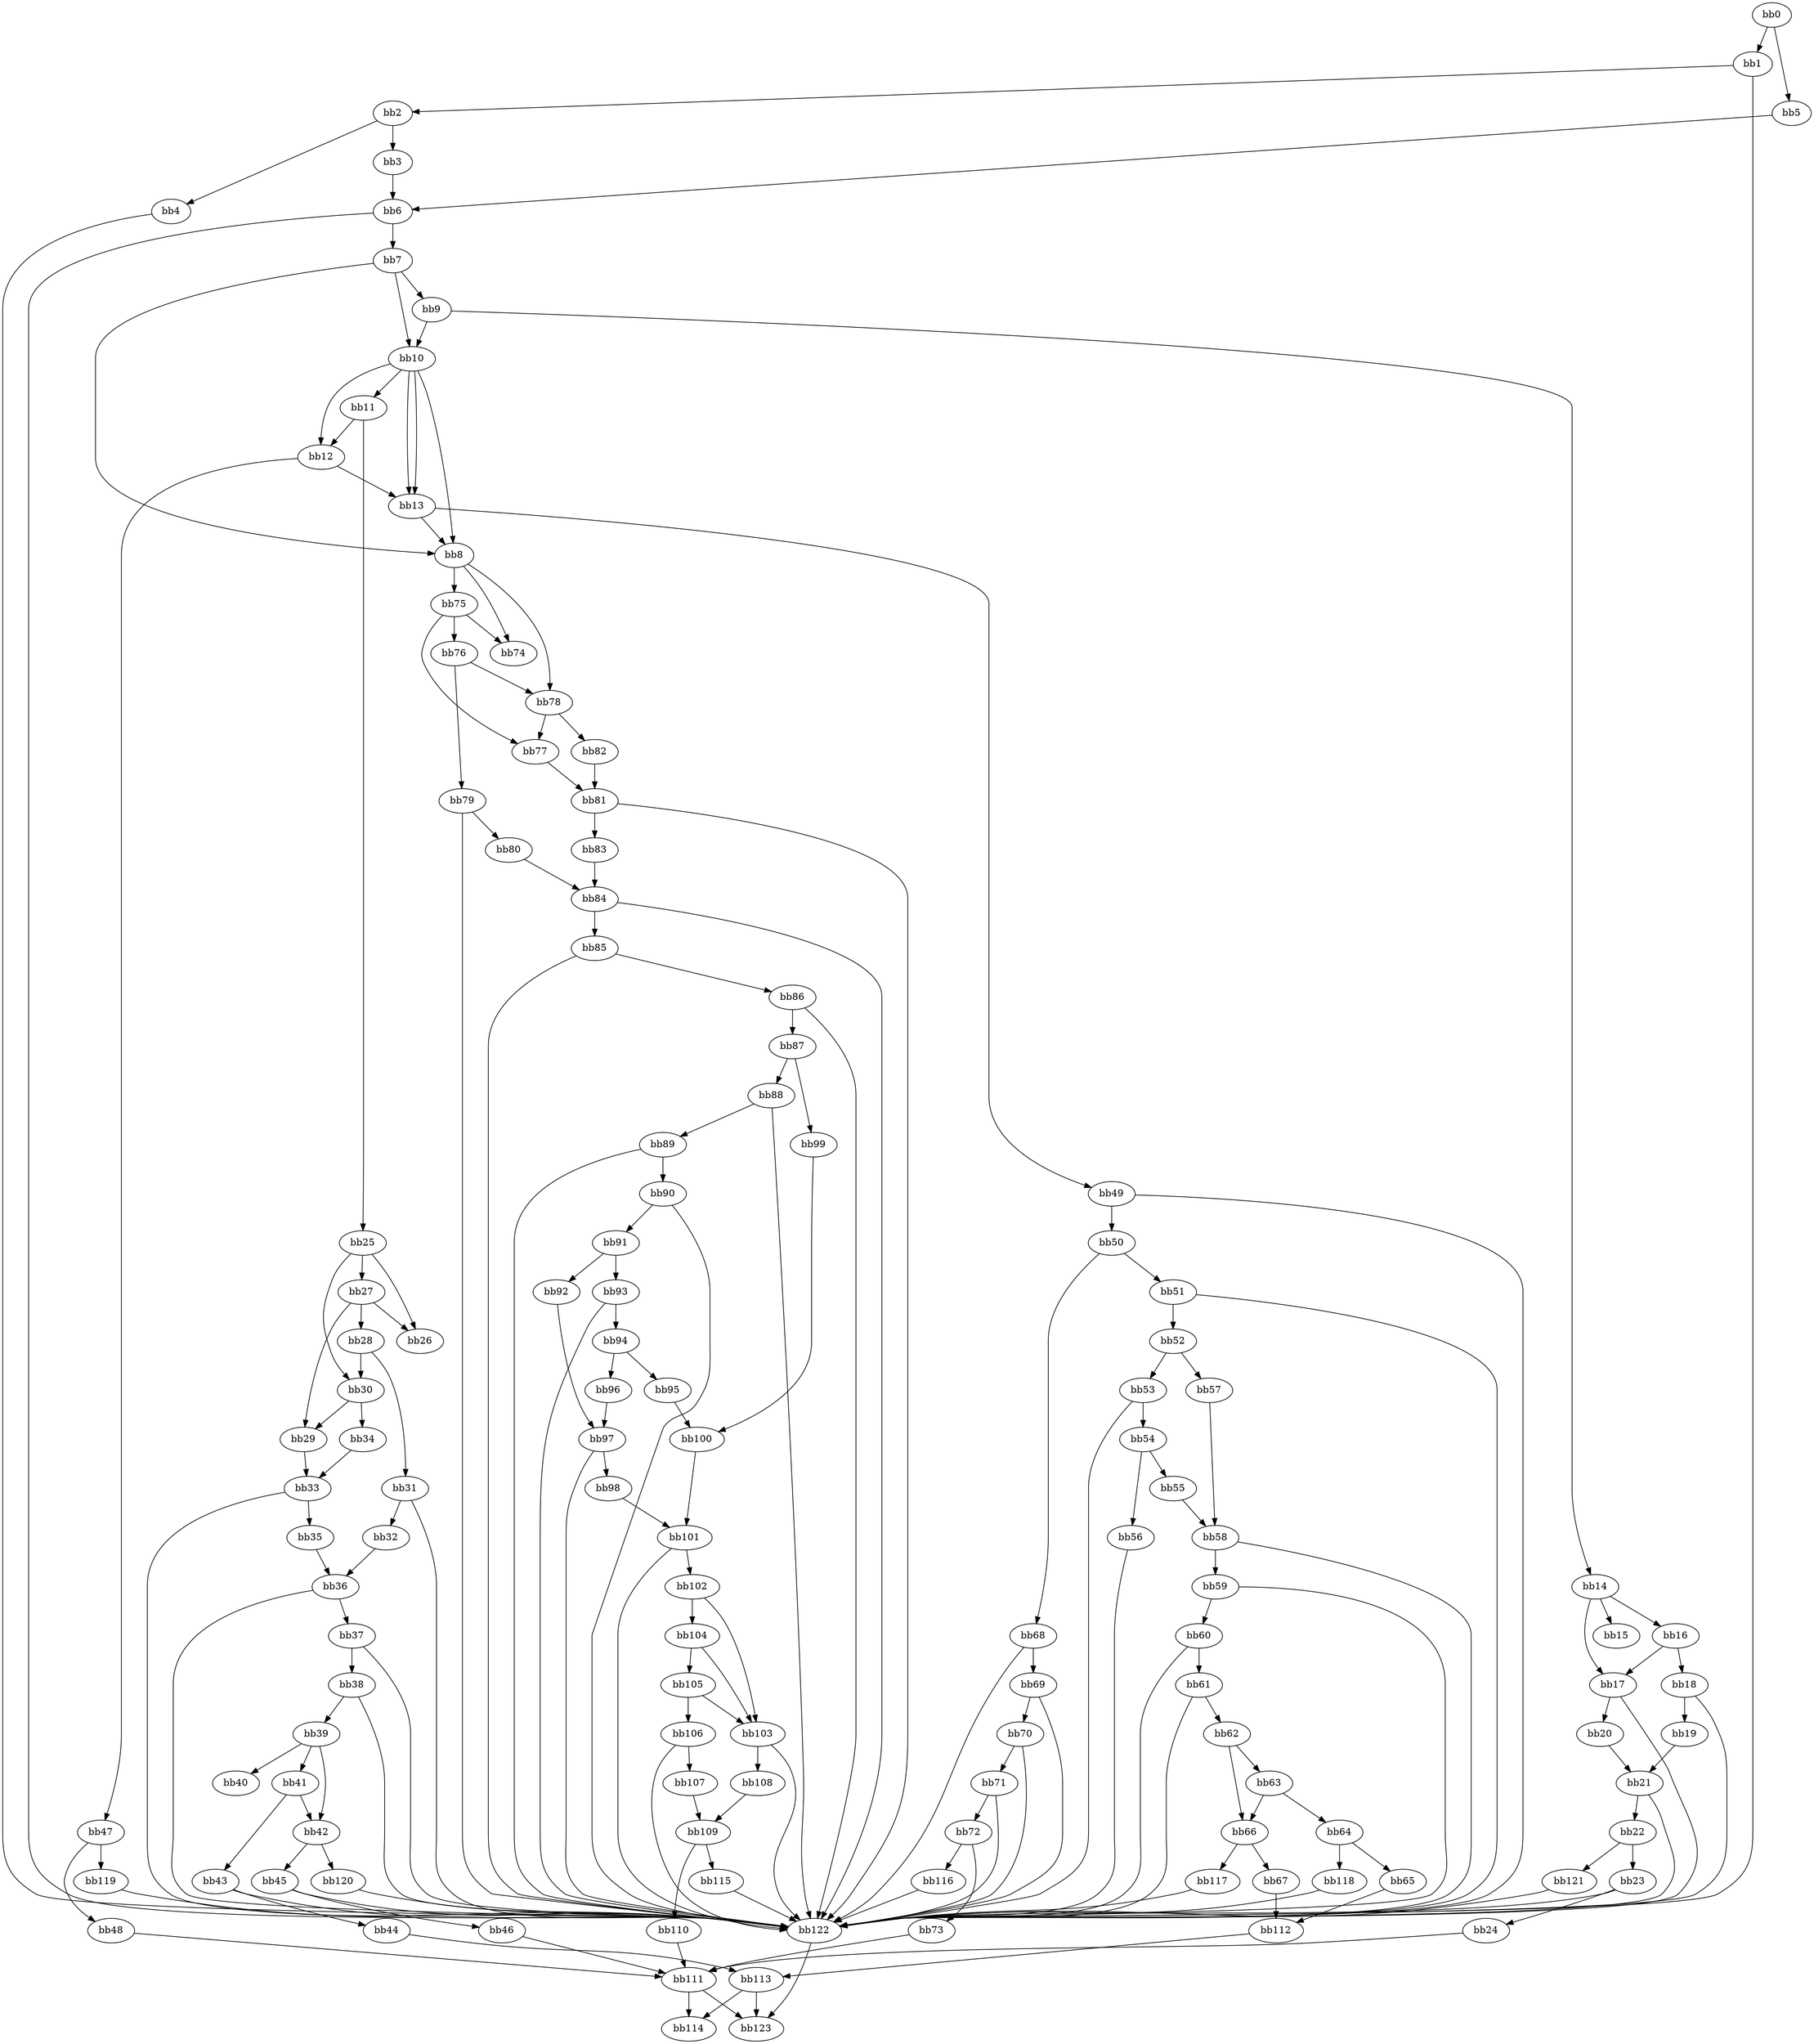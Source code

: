 digraph {
    0 [ label = "bb0\l" ]
    1 [ label = "bb1\l" ]
    2 [ label = "bb2\l" ]
    3 [ label = "bb3\l" ]
    4 [ label = "bb4\l" ]
    5 [ label = "bb5\l" ]
    6 [ label = "bb6\l" ]
    7 [ label = "bb7\l" ]
    8 [ label = "bb8\l" ]
    9 [ label = "bb9\l" ]
    10 [ label = "bb10\l" ]
    11 [ label = "bb11\l" ]
    12 [ label = "bb12\l" ]
    13 [ label = "bb13\l" ]
    14 [ label = "bb14\l" ]
    15 [ label = "bb15\l" ]
    16 [ label = "bb16\l" ]
    17 [ label = "bb17\l" ]
    18 [ label = "bb18\l" ]
    19 [ label = "bb19\l" ]
    20 [ label = "bb20\l" ]
    21 [ label = "bb21\l" ]
    22 [ label = "bb22\l" ]
    23 [ label = "bb23\l" ]
    24 [ label = "bb24\l" ]
    25 [ label = "bb25\l" ]
    26 [ label = "bb26\l" ]
    27 [ label = "bb27\l" ]
    28 [ label = "bb28\l" ]
    29 [ label = "bb29\l" ]
    30 [ label = "bb30\l" ]
    31 [ label = "bb31\l" ]
    32 [ label = "bb32\l" ]
    33 [ label = "bb33\l" ]
    34 [ label = "bb34\l" ]
    35 [ label = "bb35\l" ]
    36 [ label = "bb36\l" ]
    37 [ label = "bb37\l" ]
    38 [ label = "bb38\l" ]
    39 [ label = "bb39\l" ]
    40 [ label = "bb40\l" ]
    41 [ label = "bb41\l" ]
    42 [ label = "bb42\l" ]
    43 [ label = "bb43\l" ]
    44 [ label = "bb44\l" ]
    45 [ label = "bb45\l" ]
    46 [ label = "bb46\l" ]
    47 [ label = "bb47\l" ]
    48 [ label = "bb48\l" ]
    49 [ label = "bb49\l" ]
    50 [ label = "bb50\l" ]
    51 [ label = "bb51\l" ]
    52 [ label = "bb52\l" ]
    53 [ label = "bb53\l" ]
    54 [ label = "bb54\l" ]
    55 [ label = "bb55\l" ]
    56 [ label = "bb56\l" ]
    57 [ label = "bb57\l" ]
    58 [ label = "bb58\l" ]
    59 [ label = "bb59\l" ]
    60 [ label = "bb60\l" ]
    61 [ label = "bb61\l" ]
    62 [ label = "bb62\l" ]
    63 [ label = "bb63\l" ]
    64 [ label = "bb64\l" ]
    65 [ label = "bb65\l" ]
    66 [ label = "bb66\l" ]
    67 [ label = "bb67\l" ]
    68 [ label = "bb68\l" ]
    69 [ label = "bb69\l" ]
    70 [ label = "bb70\l" ]
    71 [ label = "bb71\l" ]
    72 [ label = "bb72\l" ]
    73 [ label = "bb73\l" ]
    74 [ label = "bb74\l" ]
    75 [ label = "bb75\l" ]
    76 [ label = "bb76\l" ]
    77 [ label = "bb77\l" ]
    78 [ label = "bb78\l" ]
    79 [ label = "bb79\l" ]
    80 [ label = "bb80\l" ]
    81 [ label = "bb81\l" ]
    82 [ label = "bb82\l" ]
    83 [ label = "bb83\l" ]
    84 [ label = "bb84\l" ]
    85 [ label = "bb85\l" ]
    86 [ label = "bb86\l" ]
    87 [ label = "bb87\l" ]
    88 [ label = "bb88\l" ]
    89 [ label = "bb89\l" ]
    90 [ label = "bb90\l" ]
    91 [ label = "bb91\l" ]
    92 [ label = "bb92\l" ]
    93 [ label = "bb93\l" ]
    94 [ label = "bb94\l" ]
    95 [ label = "bb95\l" ]
    96 [ label = "bb96\l" ]
    97 [ label = "bb97\l" ]
    98 [ label = "bb98\l" ]
    99 [ label = "bb99\l" ]
    100 [ label = "bb100\l" ]
    101 [ label = "bb101\l" ]
    102 [ label = "bb102\l" ]
    103 [ label = "bb103\l" ]
    104 [ label = "bb104\l" ]
    105 [ label = "bb105\l" ]
    106 [ label = "bb106\l" ]
    107 [ label = "bb107\l" ]
    108 [ label = "bb108\l" ]
    109 [ label = "bb109\l" ]
    110 [ label = "bb110\l" ]
    111 [ label = "bb111\l" ]
    112 [ label = "bb112\l" ]
    113 [ label = "bb113\l" ]
    114 [ label = "bb114\l" ]
    115 [ label = "bb115\l" ]
    116 [ label = "bb116\l" ]
    117 [ label = "bb117\l" ]
    118 [ label = "bb118\l" ]
    119 [ label = "bb119\l" ]
    120 [ label = "bb120\l" ]
    121 [ label = "bb121\l" ]
    122 [ label = "bb122\l" ]
    123 [ label = "bb123\l" ]
    0 -> 1 [ ]
    0 -> 5 [ ]
    1 -> 2 [ ]
    1 -> 122 [ ]
    2 -> 3 [ ]
    2 -> 4 [ ]
    3 -> 6 [ ]
    4 -> 122 [ ]
    5 -> 6 [ ]
    6 -> 7 [ ]
    6 -> 122 [ ]
    7 -> 8 [ ]
    7 -> 9 [ ]
    7 -> 10 [ ]
    8 -> 74 [ ]
    8 -> 75 [ ]
    8 -> 78 [ ]
    9 -> 10 [ ]
    9 -> 14 [ ]
    10 -> 8 [ ]
    10 -> 11 [ ]
    10 -> 12 [ ]
    10 -> 13 [ ]
    10 -> 13 [ ]
    11 -> 12 [ ]
    11 -> 25 [ ]
    12 -> 13 [ ]
    12 -> 47 [ ]
    13 -> 8 [ ]
    13 -> 49 [ ]
    14 -> 15 [ ]
    14 -> 16 [ ]
    14 -> 17 [ ]
    16 -> 17 [ ]
    16 -> 18 [ ]
    17 -> 20 [ ]
    17 -> 122 [ ]
    18 -> 19 [ ]
    18 -> 122 [ ]
    19 -> 21 [ ]
    20 -> 21 [ ]
    21 -> 22 [ ]
    21 -> 122 [ ]
    22 -> 23 [ ]
    22 -> 121 [ ]
    23 -> 24 [ ]
    23 -> 122 [ ]
    24 -> 111 [ ]
    25 -> 26 [ ]
    25 -> 27 [ ]
    25 -> 30 [ ]
    27 -> 26 [ ]
    27 -> 28 [ ]
    27 -> 29 [ ]
    28 -> 30 [ ]
    28 -> 31 [ ]
    29 -> 33 [ ]
    30 -> 29 [ ]
    30 -> 34 [ ]
    31 -> 32 [ ]
    31 -> 122 [ ]
    32 -> 36 [ ]
    33 -> 35 [ ]
    33 -> 122 [ ]
    34 -> 33 [ ]
    35 -> 36 [ ]
    36 -> 37 [ ]
    36 -> 122 [ ]
    37 -> 38 [ ]
    37 -> 122 [ ]
    38 -> 39 [ ]
    38 -> 122 [ ]
    39 -> 40 [ ]
    39 -> 41 [ ]
    39 -> 42 [ ]
    41 -> 42 [ ]
    41 -> 43 [ ]
    42 -> 45 [ ]
    42 -> 120 [ ]
    43 -> 44 [ ]
    43 -> 122 [ ]
    44 -> 113 [ ]
    45 -> 46 [ ]
    45 -> 122 [ ]
    46 -> 111 [ ]
    47 -> 48 [ ]
    47 -> 119 [ ]
    48 -> 111 [ ]
    49 -> 50 [ ]
    49 -> 122 [ ]
    50 -> 51 [ ]
    50 -> 68 [ ]
    51 -> 52 [ ]
    51 -> 122 [ ]
    52 -> 53 [ ]
    52 -> 57 [ ]
    53 -> 54 [ ]
    53 -> 122 [ ]
    54 -> 55 [ ]
    54 -> 56 [ ]
    55 -> 58 [ ]
    56 -> 122 [ ]
    57 -> 58 [ ]
    58 -> 59 [ ]
    58 -> 122 [ ]
    59 -> 60 [ ]
    59 -> 122 [ ]
    60 -> 61 [ ]
    60 -> 122 [ ]
    61 -> 62 [ ]
    61 -> 122 [ ]
    62 -> 63 [ ]
    62 -> 66 [ ]
    63 -> 64 [ ]
    63 -> 66 [ ]
    64 -> 65 [ ]
    64 -> 118 [ ]
    65 -> 112 [ ]
    66 -> 67 [ ]
    66 -> 117 [ ]
    67 -> 112 [ ]
    68 -> 69 [ ]
    68 -> 122 [ ]
    69 -> 70 [ ]
    69 -> 122 [ ]
    70 -> 71 [ ]
    70 -> 122 [ ]
    71 -> 72 [ ]
    71 -> 122 [ ]
    72 -> 73 [ ]
    72 -> 116 [ ]
    73 -> 111 [ ]
    75 -> 74 [ ]
    75 -> 76 [ ]
    75 -> 77 [ ]
    76 -> 78 [ ]
    76 -> 79 [ ]
    77 -> 81 [ ]
    78 -> 77 [ ]
    78 -> 82 [ ]
    79 -> 80 [ ]
    79 -> 122 [ ]
    80 -> 84 [ ]
    81 -> 83 [ ]
    81 -> 122 [ ]
    82 -> 81 [ ]
    83 -> 84 [ ]
    84 -> 85 [ ]
    84 -> 122 [ ]
    85 -> 86 [ ]
    85 -> 122 [ ]
    86 -> 87 [ ]
    86 -> 122 [ ]
    87 -> 88 [ ]
    87 -> 99 [ ]
    88 -> 89 [ ]
    88 -> 122 [ ]
    89 -> 90 [ ]
    89 -> 122 [ ]
    90 -> 91 [ ]
    90 -> 122 [ ]
    91 -> 92 [ ]
    91 -> 93 [ ]
    92 -> 97 [ ]
    93 -> 94 [ ]
    93 -> 122 [ ]
    94 -> 95 [ ]
    94 -> 96 [ ]
    95 -> 100 [ ]
    96 -> 97 [ ]
    97 -> 98 [ ]
    97 -> 122 [ ]
    98 -> 101 [ ]
    99 -> 100 [ ]
    100 -> 101 [ ]
    101 -> 102 [ ]
    101 -> 122 [ ]
    102 -> 103 [ ]
    102 -> 104 [ ]
    103 -> 108 [ ]
    103 -> 122 [ ]
    104 -> 103 [ ]
    104 -> 105 [ ]
    105 -> 103 [ ]
    105 -> 106 [ ]
    106 -> 107 [ ]
    106 -> 122 [ ]
    107 -> 109 [ ]
    108 -> 109 [ ]
    109 -> 110 [ ]
    109 -> 115 [ ]
    110 -> 111 [ ]
    111 -> 114 [ ]
    111 -> 123 [ ]
    112 -> 113 [ ]
    113 -> 114 [ ]
    113 -> 123 [ ]
    115 -> 122 [ ]
    116 -> 122 [ ]
    117 -> 122 [ ]
    118 -> 122 [ ]
    119 -> 122 [ ]
    120 -> 122 [ ]
    121 -> 122 [ ]
    122 -> 123 [ ]
}


